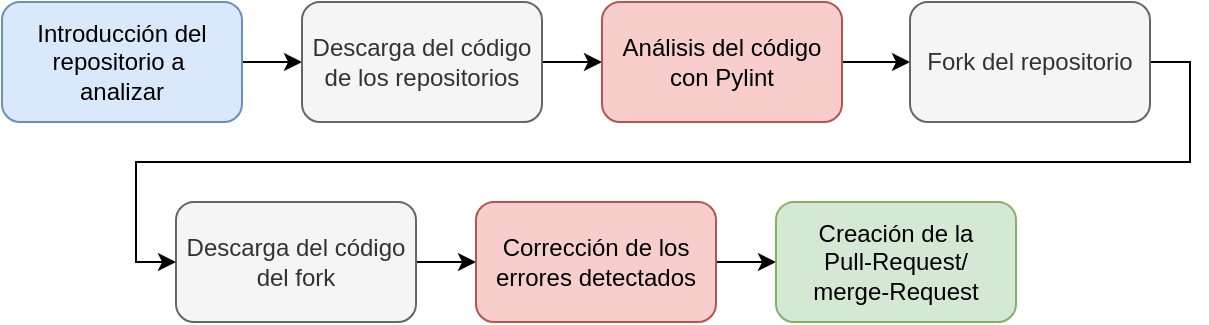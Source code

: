 <mxfile version="14.5.1" type="device"><diagram id="C5RBs43oDa-KdzZeNtuy" name="Page-1"><mxGraphModel dx="1102" dy="856" grid="1" gridSize="10" guides="1" tooltips="1" connect="1" arrows="1" fold="1" page="1" pageScale="1" pageWidth="827" pageHeight="1169" math="0" shadow="0"><root><mxCell id="WIyWlLk6GJQsqaUBKTNV-0"/><mxCell id="WIyWlLk6GJQsqaUBKTNV-1" parent="WIyWlLk6GJQsqaUBKTNV-0"/><mxCell id="Y0qpZCBWKbmCBkmy636g-7" style="edgeStyle=orthogonalEdgeStyle;rounded=0;orthogonalLoop=1;jettySize=auto;html=1;exitX=1;exitY=0.5;exitDx=0;exitDy=0;entryX=0;entryY=0.5;entryDx=0;entryDy=0;" parent="WIyWlLk6GJQsqaUBKTNV-1" source="Y0qpZCBWKbmCBkmy636g-0" target="Y0qpZCBWKbmCBkmy636g-2" edge="1"><mxGeometry relative="1" as="geometry"/></mxCell><mxCell id="Y0qpZCBWKbmCBkmy636g-0" value="Introducción del&lt;br&gt;repositorio a&amp;nbsp;&lt;br&gt;analizar" style="rounded=1;whiteSpace=wrap;html=1;fillColor=#dae8fc;strokeColor=#6c8ebf;" parent="WIyWlLk6GJQsqaUBKTNV-1" vertex="1"><mxGeometry x="117" y="70" width="120" height="60" as="geometry"/></mxCell><mxCell id="Y0qpZCBWKbmCBkmy636g-10" style="edgeStyle=orthogonalEdgeStyle;rounded=0;orthogonalLoop=1;jettySize=auto;html=1;exitX=1;exitY=0.5;exitDx=0;exitDy=0;entryX=0;entryY=0.5;entryDx=0;entryDy=0;" parent="WIyWlLk6GJQsqaUBKTNV-1" source="Y0qpZCBWKbmCBkmy636g-2" target="Y0qpZCBWKbmCBkmy636g-3" edge="1"><mxGeometry relative="1" as="geometry"/></mxCell><mxCell id="Y0qpZCBWKbmCBkmy636g-2" value="Descarga del código de los repositorios" style="rounded=1;whiteSpace=wrap;html=1;fillColor=#f5f5f5;strokeColor=#666666;fontColor=#333333;" parent="WIyWlLk6GJQsqaUBKTNV-1" vertex="1"><mxGeometry x="267" y="70" width="120" height="60" as="geometry"/></mxCell><mxCell id="omFBkwa_7ufSshFhiwnu-1" style="edgeStyle=orthogonalEdgeStyle;rounded=0;orthogonalLoop=1;jettySize=auto;html=1;" edge="1" parent="WIyWlLk6GJQsqaUBKTNV-1" source="Y0qpZCBWKbmCBkmy636g-3" target="omFBkwa_7ufSshFhiwnu-0"><mxGeometry relative="1" as="geometry"/></mxCell><mxCell id="Y0qpZCBWKbmCBkmy636g-3" value="Análisis del código&lt;br&gt;con Pylint" style="rounded=1;whiteSpace=wrap;html=1;fillColor=#f8cecc;strokeColor=#b85450;" parent="WIyWlLk6GJQsqaUBKTNV-1" vertex="1"><mxGeometry x="417" y="70" width="120" height="60" as="geometry"/></mxCell><mxCell id="omFBkwa_7ufSshFhiwnu-5" value="" style="edgeStyle=orthogonalEdgeStyle;rounded=0;orthogonalLoop=1;jettySize=auto;html=1;" edge="1" parent="WIyWlLk6GJQsqaUBKTNV-1" source="Y0qpZCBWKbmCBkmy636g-4" target="omFBkwa_7ufSshFhiwnu-3"><mxGeometry relative="1" as="geometry"/></mxCell><mxCell id="Y0qpZCBWKbmCBkmy636g-4" value="Descarga del código&lt;br&gt;del fork" style="rounded=1;whiteSpace=wrap;html=1;fillColor=#f5f5f5;strokeColor=#666666;fontColor=#333333;" parent="WIyWlLk6GJQsqaUBKTNV-1" vertex="1"><mxGeometry x="204" y="170" width="120" height="60" as="geometry"/></mxCell><mxCell id="omFBkwa_7ufSshFhiwnu-2" style="edgeStyle=orthogonalEdgeStyle;rounded=0;orthogonalLoop=1;jettySize=auto;html=1;exitX=1;exitY=0.5;exitDx=0;exitDy=0;entryX=0;entryY=0.5;entryDx=0;entryDy=0;" edge="1" parent="WIyWlLk6GJQsqaUBKTNV-1" source="omFBkwa_7ufSshFhiwnu-0" target="Y0qpZCBWKbmCBkmy636g-4"><mxGeometry relative="1" as="geometry"/></mxCell><mxCell id="omFBkwa_7ufSshFhiwnu-0" value="Fork del repositorio" style="rounded=1;whiteSpace=wrap;html=1;fillColor=#f5f5f5;strokeColor=#666666;fontColor=#333333;" vertex="1" parent="WIyWlLk6GJQsqaUBKTNV-1"><mxGeometry x="571" y="70" width="120" height="60" as="geometry"/></mxCell><mxCell id="omFBkwa_7ufSshFhiwnu-6" value="" style="edgeStyle=orthogonalEdgeStyle;rounded=0;orthogonalLoop=1;jettySize=auto;html=1;" edge="1" parent="WIyWlLk6GJQsqaUBKTNV-1" source="omFBkwa_7ufSshFhiwnu-3" target="omFBkwa_7ufSshFhiwnu-4"><mxGeometry relative="1" as="geometry"/></mxCell><mxCell id="omFBkwa_7ufSshFhiwnu-3" value="Corrección de los&lt;br&gt;errores detectados" style="rounded=1;whiteSpace=wrap;html=1;fillColor=#f8cecc;strokeColor=#b85450;" vertex="1" parent="WIyWlLk6GJQsqaUBKTNV-1"><mxGeometry x="354" y="170" width="120" height="60" as="geometry"/></mxCell><mxCell id="omFBkwa_7ufSshFhiwnu-4" value="Creación de la&lt;br&gt;Pull-Request/&lt;br&gt;merge-Request" style="rounded=1;whiteSpace=wrap;html=1;fillColor=#d5e8d4;strokeColor=#82b366;" vertex="1" parent="WIyWlLk6GJQsqaUBKTNV-1"><mxGeometry x="504" y="170" width="120" height="60" as="geometry"/></mxCell></root></mxGraphModel></diagram></mxfile>